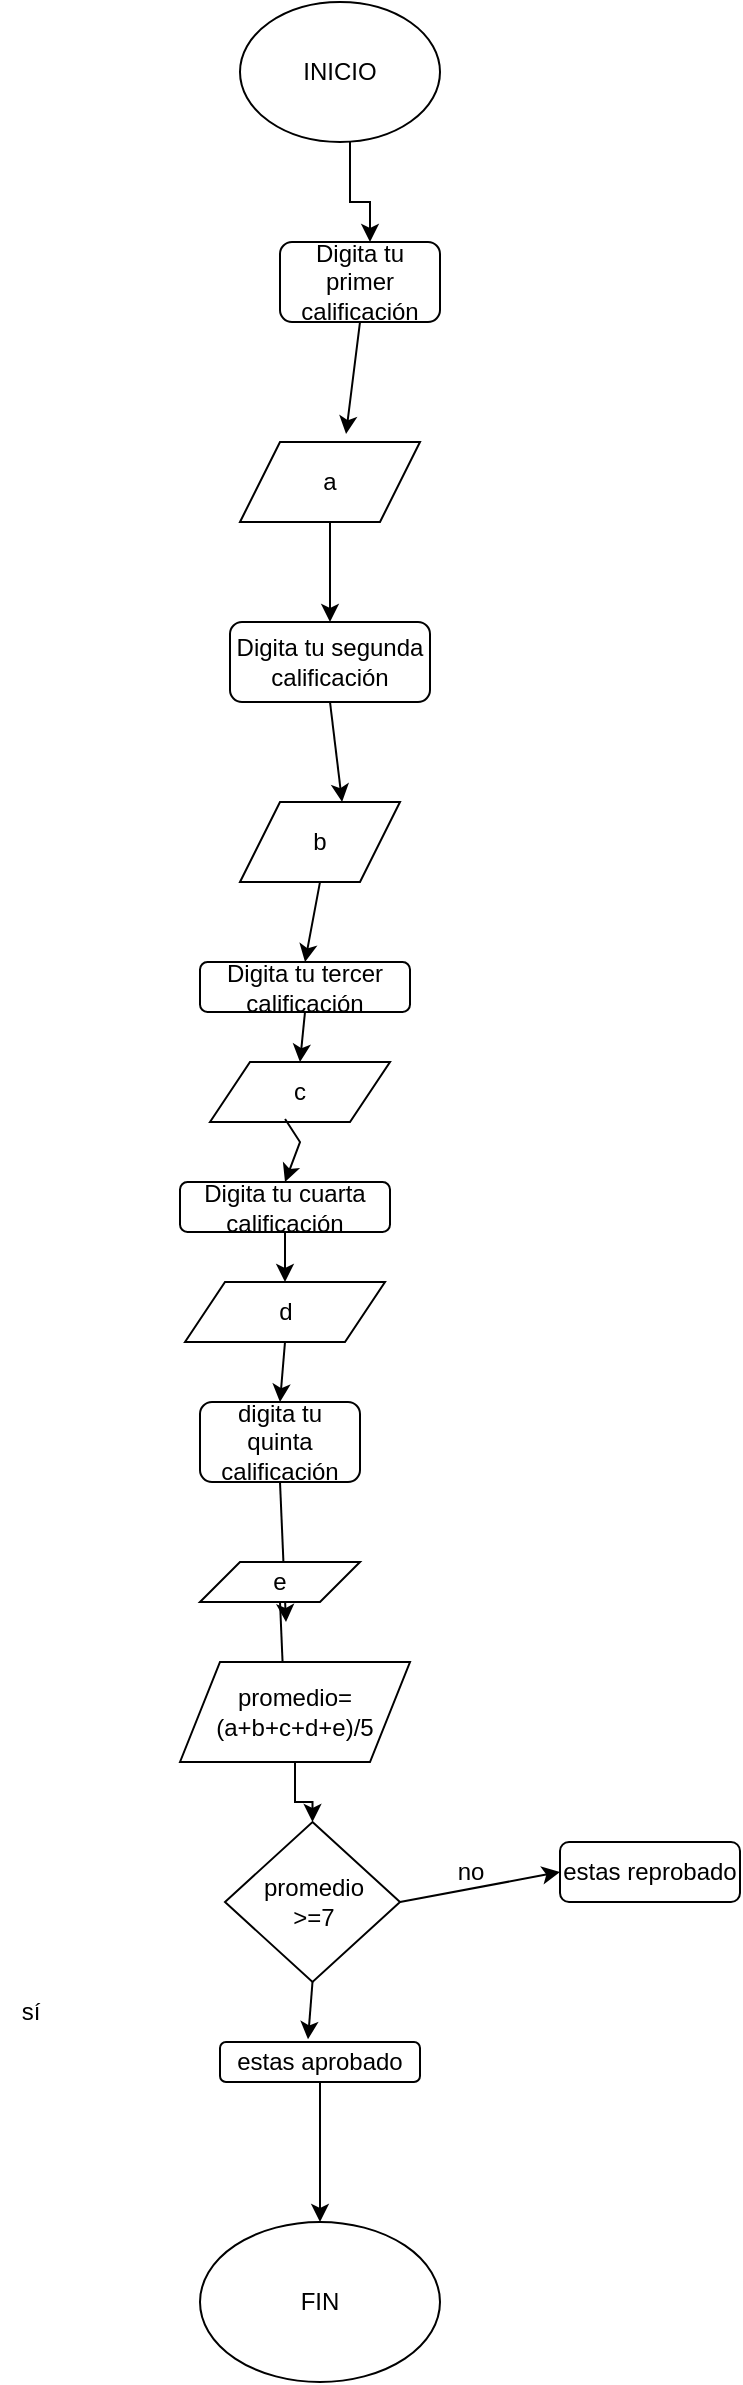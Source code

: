 <mxfile version="22.0.4" type="github" pages="3">
  <diagram id="C5RBs43oDa-KdzZeNtuy" name="Page-1">
    <mxGraphModel dx="832" dy="473" grid="1" gridSize="10" guides="1" tooltips="1" connect="1" arrows="1" fold="1" page="1" pageScale="1" pageWidth="827" pageHeight="1169" math="0" shadow="0">
      <root>
        <mxCell id="WIyWlLk6GJQsqaUBKTNV-0" />
        <mxCell id="WIyWlLk6GJQsqaUBKTNV-1" parent="WIyWlLk6GJQsqaUBKTNV-0" />
        <mxCell id="E42aVix_6HJq_jJcUlz4-3" style="edgeStyle=orthogonalEdgeStyle;rounded=0;orthogonalLoop=1;jettySize=auto;html=1;exitX=0.5;exitY=1;exitDx=0;exitDy=0;" edge="1" parent="WIyWlLk6GJQsqaUBKTNV-1">
          <mxGeometry relative="1" as="geometry">
            <mxPoint x="375" y="130" as="targetPoint" />
            <mxPoint x="365" y="50" as="sourcePoint" />
            <Array as="points">
              <mxPoint x="365" y="110" />
              <mxPoint x="375" y="110" />
            </Array>
          </mxGeometry>
        </mxCell>
        <mxCell id="E42aVix_6HJq_jJcUlz4-2" value="INICIO" style="ellipse;whiteSpace=wrap;html=1;" vertex="1" parent="WIyWlLk6GJQsqaUBKTNV-1">
          <mxGeometry x="310" y="10" width="100" height="70" as="geometry" />
        </mxCell>
        <mxCell id="E42aVix_6HJq_jJcUlz4-4" value="Digita tu primer calificación" style="rounded=1;whiteSpace=wrap;html=1;" vertex="1" parent="WIyWlLk6GJQsqaUBKTNV-1">
          <mxGeometry x="330" y="130" width="80" height="40" as="geometry" />
        </mxCell>
        <mxCell id="E42aVix_6HJq_jJcUlz4-10" value="" style="edgeStyle=none;orthogonalLoop=1;jettySize=auto;html=1;rounded=0;exitX=0.5;exitY=1;exitDx=0;exitDy=0;entryX=0.589;entryY=-0.1;entryDx=0;entryDy=0;entryPerimeter=0;" edge="1" parent="WIyWlLk6GJQsqaUBKTNV-1" source="E42aVix_6HJq_jJcUlz4-4" target="E42aVix_6HJq_jJcUlz4-11">
          <mxGeometry width="100" relative="1" as="geometry">
            <mxPoint x="360" y="270" as="sourcePoint" />
            <mxPoint x="380" y="250" as="targetPoint" />
            <Array as="points" />
          </mxGeometry>
        </mxCell>
        <mxCell id="E42aVix_6HJq_jJcUlz4-11" value="a" style="shape=parallelogram;perimeter=parallelogramPerimeter;whiteSpace=wrap;html=1;fixedSize=1;" vertex="1" parent="WIyWlLk6GJQsqaUBKTNV-1">
          <mxGeometry x="310" y="230" width="90" height="40" as="geometry" />
        </mxCell>
        <mxCell id="E42aVix_6HJq_jJcUlz4-12" value="Digita tu segunda calificación" style="rounded=1;whiteSpace=wrap;html=1;" vertex="1" parent="WIyWlLk6GJQsqaUBKTNV-1">
          <mxGeometry x="305" y="320" width="100" height="40" as="geometry" />
        </mxCell>
        <mxCell id="E42aVix_6HJq_jJcUlz4-14" value="" style="endArrow=classic;html=1;rounded=0;exitX=0.5;exitY=1;exitDx=0;exitDy=0;entryX=0.638;entryY=0;entryDx=0;entryDy=0;entryPerimeter=0;" edge="1" parent="WIyWlLk6GJQsqaUBKTNV-1" source="E42aVix_6HJq_jJcUlz4-12" target="E42aVix_6HJq_jJcUlz4-16">
          <mxGeometry width="50" height="50" relative="1" as="geometry">
            <mxPoint x="400" y="420" as="sourcePoint" />
            <mxPoint x="380" y="450" as="targetPoint" />
          </mxGeometry>
        </mxCell>
        <mxCell id="E42aVix_6HJq_jJcUlz4-15" value="" style="endArrow=classic;html=1;rounded=0;exitX=0.5;exitY=1;exitDx=0;exitDy=0;entryX=0.5;entryY=0;entryDx=0;entryDy=0;" edge="1" parent="WIyWlLk6GJQsqaUBKTNV-1" source="E42aVix_6HJq_jJcUlz4-11" target="E42aVix_6HJq_jJcUlz4-12">
          <mxGeometry width="50" height="50" relative="1" as="geometry">
            <mxPoint x="460" y="350" as="sourcePoint" />
            <mxPoint x="380" y="340" as="targetPoint" />
          </mxGeometry>
        </mxCell>
        <mxCell id="E42aVix_6HJq_jJcUlz4-16" value="b" style="shape=parallelogram;perimeter=parallelogramPerimeter;whiteSpace=wrap;html=1;fixedSize=1;" vertex="1" parent="WIyWlLk6GJQsqaUBKTNV-1">
          <mxGeometry x="310" y="410" width="80" height="40" as="geometry" />
        </mxCell>
        <mxCell id="E42aVix_6HJq_jJcUlz4-17" value="Digita tu tercer calificación" style="rounded=1;whiteSpace=wrap;html=1;" vertex="1" parent="WIyWlLk6GJQsqaUBKTNV-1">
          <mxGeometry x="290" y="490" width="105" height="25" as="geometry" />
        </mxCell>
        <mxCell id="E42aVix_6HJq_jJcUlz4-18" value="" style="endArrow=classic;html=1;rounded=0;entryX=0.5;entryY=0;entryDx=0;entryDy=0;exitX=0.5;exitY=1;exitDx=0;exitDy=0;" edge="1" parent="WIyWlLk6GJQsqaUBKTNV-1" source="E42aVix_6HJq_jJcUlz4-16" target="E42aVix_6HJq_jJcUlz4-17">
          <mxGeometry width="50" height="50" relative="1" as="geometry">
            <mxPoint x="344.5" y="500" as="sourcePoint" />
            <mxPoint x="344.5" y="530" as="targetPoint" />
          </mxGeometry>
        </mxCell>
        <mxCell id="E42aVix_6HJq_jJcUlz4-22" value="" style="endArrow=classic;html=1;rounded=0;exitX=0.5;exitY=1;exitDx=0;exitDy=0;entryX=0.5;entryY=0;entryDx=0;entryDy=0;" edge="1" parent="WIyWlLk6GJQsqaUBKTNV-1" source="E42aVix_6HJq_jJcUlz4-17" target="E42aVix_6HJq_jJcUlz4-25">
          <mxGeometry width="50" height="50" relative="1" as="geometry">
            <mxPoint x="400" y="610" as="sourcePoint" />
            <mxPoint x="340" y="580" as="targetPoint" />
          </mxGeometry>
        </mxCell>
        <mxCell id="E42aVix_6HJq_jJcUlz4-25" value="c" style="shape=parallelogram;perimeter=parallelogramPerimeter;whiteSpace=wrap;html=1;fixedSize=1;" vertex="1" parent="WIyWlLk6GJQsqaUBKTNV-1">
          <mxGeometry x="295" y="540" width="90" height="30" as="geometry" />
        </mxCell>
        <mxCell id="E42aVix_6HJq_jJcUlz4-26" value="Digita tu cuarta calificación" style="rounded=1;whiteSpace=wrap;html=1;" vertex="1" parent="WIyWlLk6GJQsqaUBKTNV-1">
          <mxGeometry x="280" y="600" width="105" height="25" as="geometry" />
        </mxCell>
        <mxCell id="E42aVix_6HJq_jJcUlz4-27" value="" style="endArrow=classic;html=1;rounded=0;exitX=0.417;exitY=0.95;exitDx=0;exitDy=0;exitPerimeter=0;entryX=0.5;entryY=0;entryDx=0;entryDy=0;" edge="1" parent="WIyWlLk6GJQsqaUBKTNV-1" source="E42aVix_6HJq_jJcUlz4-25" target="E42aVix_6HJq_jJcUlz4-26">
          <mxGeometry width="50" height="50" relative="1" as="geometry">
            <mxPoint x="440" y="650" as="sourcePoint" />
            <mxPoint x="440" y="590" as="targetPoint" />
            <Array as="points">
              <mxPoint x="340" y="580" />
            </Array>
          </mxGeometry>
        </mxCell>
        <mxCell id="E42aVix_6HJq_jJcUlz4-29" value="" style="endArrow=classic;html=1;rounded=0;entryX=0.5;entryY=0;entryDx=0;entryDy=0;exitX=0.5;exitY=1;exitDx=0;exitDy=0;" edge="1" parent="WIyWlLk6GJQsqaUBKTNV-1" source="E42aVix_6HJq_jJcUlz4-26" target="E42aVix_6HJq_jJcUlz4-32">
          <mxGeometry width="50" height="50" relative="1" as="geometry">
            <mxPoint x="330" y="665" as="sourcePoint" />
            <mxPoint x="332.5" y="690" as="targetPoint" />
          </mxGeometry>
        </mxCell>
        <mxCell id="E42aVix_6HJq_jJcUlz4-31" value="" style="endArrow=classic;html=1;rounded=0;exitX=0.5;exitY=1;exitDx=0;exitDy=0;entryX=0.5;entryY=0;entryDx=0;entryDy=0;" edge="1" parent="WIyWlLk6GJQsqaUBKTNV-1" source="E42aVix_6HJq_jJcUlz4-32" target="E42aVix_6HJq_jJcUlz4-33">
          <mxGeometry width="50" height="50" relative="1" as="geometry">
            <mxPoint x="332.5" y="720" as="sourcePoint" />
            <mxPoint x="333" y="750" as="targetPoint" />
          </mxGeometry>
        </mxCell>
        <mxCell id="E42aVix_6HJq_jJcUlz4-32" value="d" style="shape=parallelogram;perimeter=parallelogramPerimeter;whiteSpace=wrap;html=1;fixedSize=1;" vertex="1" parent="WIyWlLk6GJQsqaUBKTNV-1">
          <mxGeometry x="282.5" y="650" width="100" height="30" as="geometry" />
        </mxCell>
        <mxCell id="E42aVix_6HJq_jJcUlz4-33" value="digita tu quinta calificación" style="rounded=1;whiteSpace=wrap;html=1;" vertex="1" parent="WIyWlLk6GJQsqaUBKTNV-1">
          <mxGeometry x="290" y="710" width="80" height="40" as="geometry" />
        </mxCell>
        <mxCell id="E42aVix_6HJq_jJcUlz4-34" value="" style="endArrow=classic;html=1;rounded=0;exitX=0.5;exitY=1;exitDx=0;exitDy=0;" edge="1" parent="WIyWlLk6GJQsqaUBKTNV-1" source="E42aVix_6HJq_jJcUlz4-33">
          <mxGeometry width="50" height="50" relative="1" as="geometry">
            <mxPoint x="400" y="660" as="sourcePoint" />
            <mxPoint x="333" y="820" as="targetPoint" />
          </mxGeometry>
        </mxCell>
        <mxCell id="E42aVix_6HJq_jJcUlz4-35" value="e" style="shape=parallelogram;perimeter=parallelogramPerimeter;whiteSpace=wrap;html=1;fixedSize=1;" vertex="1" parent="WIyWlLk6GJQsqaUBKTNV-1">
          <mxGeometry x="290" y="790" width="80" height="20" as="geometry" />
        </mxCell>
        <mxCell id="E42aVix_6HJq_jJcUlz4-36" value="" style="endArrow=classic;html=1;rounded=0;exitX=0.5;exitY=1;exitDx=0;exitDy=0;" edge="1" parent="WIyWlLk6GJQsqaUBKTNV-1" source="E42aVix_6HJq_jJcUlz4-35">
          <mxGeometry width="50" height="50" relative="1" as="geometry">
            <mxPoint x="400" y="1030" as="sourcePoint" />
            <mxPoint x="333" y="880" as="targetPoint" />
          </mxGeometry>
        </mxCell>
        <mxCell id="E42aVix_6HJq_jJcUlz4-39" value="" style="edgeStyle=orthogonalEdgeStyle;rounded=0;orthogonalLoop=1;jettySize=auto;html=1;" edge="1" parent="WIyWlLk6GJQsqaUBKTNV-1" source="E42aVix_6HJq_jJcUlz4-37" target="E42aVix_6HJq_jJcUlz4-38">
          <mxGeometry relative="1" as="geometry" />
        </mxCell>
        <mxCell id="E42aVix_6HJq_jJcUlz4-37" value="promedio=(a+b+c+d+e)/5" style="shape=parallelogram;perimeter=parallelogramPerimeter;whiteSpace=wrap;html=1;fixedSize=1;" vertex="1" parent="WIyWlLk6GJQsqaUBKTNV-1">
          <mxGeometry x="280" y="840" width="115" height="50" as="geometry" />
        </mxCell>
        <mxCell id="E42aVix_6HJq_jJcUlz4-38" value="promedio&lt;br&gt;&amp;gt;=7" style="rhombus;whiteSpace=wrap;html=1;" vertex="1" parent="WIyWlLk6GJQsqaUBKTNV-1">
          <mxGeometry x="302.5" y="920" width="87.5" height="80" as="geometry" />
        </mxCell>
        <mxCell id="E42aVix_6HJq_jJcUlz4-40" value="" style="endArrow=classic;html=1;rounded=0;exitX=0.5;exitY=1;exitDx=0;exitDy=0;entryX=0.44;entryY=-0.067;entryDx=0;entryDy=0;entryPerimeter=0;" edge="1" parent="WIyWlLk6GJQsqaUBKTNV-1" source="E42aVix_6HJq_jJcUlz4-38" target="E42aVix_6HJq_jJcUlz4-42">
          <mxGeometry width="50" height="50" relative="1" as="geometry">
            <mxPoint x="400" y="1110" as="sourcePoint" />
            <mxPoint x="343" y="1100" as="targetPoint" />
          </mxGeometry>
        </mxCell>
        <mxCell id="E42aVix_6HJq_jJcUlz4-41" value="" style="endArrow=classic;html=1;rounded=0;exitX=1;exitY=0.5;exitDx=0;exitDy=0;entryX=0;entryY=0.5;entryDx=0;entryDy=0;" edge="1" parent="WIyWlLk6GJQsqaUBKTNV-1" source="E42aVix_6HJq_jJcUlz4-38" target="E42aVix_6HJq_jJcUlz4-45">
          <mxGeometry width="50" height="50" relative="1" as="geometry">
            <mxPoint x="400" y="1110" as="sourcePoint" />
            <mxPoint x="480" y="1040" as="targetPoint" />
            <Array as="points" />
          </mxGeometry>
        </mxCell>
        <mxCell id="E42aVix_6HJq_jJcUlz4-42" value="estas aprobado" style="rounded=1;whiteSpace=wrap;html=1;" vertex="1" parent="WIyWlLk6GJQsqaUBKTNV-1">
          <mxGeometry x="300" y="1030" width="100" height="20" as="geometry" />
        </mxCell>
        <mxCell id="E42aVix_6HJq_jJcUlz4-43" value="sí" style="text;html=1;align=center;verticalAlign=middle;resizable=0;points=[];autosize=1;strokeColor=none;fillColor=none;" vertex="1" parent="WIyWlLk6GJQsqaUBKTNV-1">
          <mxGeometry x="190" y="1000" width="30" height="30" as="geometry" />
        </mxCell>
        <mxCell id="E42aVix_6HJq_jJcUlz4-44" value="no" style="text;html=1;align=center;verticalAlign=middle;resizable=0;points=[];autosize=1;strokeColor=none;fillColor=none;" vertex="1" parent="WIyWlLk6GJQsqaUBKTNV-1">
          <mxGeometry x="405" y="930" width="40" height="30" as="geometry" />
        </mxCell>
        <mxCell id="E42aVix_6HJq_jJcUlz4-45" value="estas reprobado" style="rounded=1;whiteSpace=wrap;html=1;" vertex="1" parent="WIyWlLk6GJQsqaUBKTNV-1">
          <mxGeometry x="470" y="930" width="90" height="30" as="geometry" />
        </mxCell>
        <mxCell id="E42aVix_6HJq_jJcUlz4-46" value="" style="endArrow=classic;html=1;rounded=0;exitX=0.5;exitY=1;exitDx=0;exitDy=0;entryX=0.5;entryY=0;entryDx=0;entryDy=0;" edge="1" parent="WIyWlLk6GJQsqaUBKTNV-1" source="E42aVix_6HJq_jJcUlz4-42" target="HP7xYGok7EzJyoXFGJgm-0">
          <mxGeometry width="50" height="50" relative="1" as="geometry">
            <mxPoint x="400" y="1110" as="sourcePoint" />
            <mxPoint x="360" y="1100" as="targetPoint" />
            <Array as="points">
              <mxPoint x="350" y="1080" />
            </Array>
          </mxGeometry>
        </mxCell>
        <mxCell id="HP7xYGok7EzJyoXFGJgm-0" value="FIN" style="ellipse;whiteSpace=wrap;html=1;" vertex="1" parent="WIyWlLk6GJQsqaUBKTNV-1">
          <mxGeometry x="290" y="1120" width="120" height="80" as="geometry" />
        </mxCell>
      </root>
    </mxGraphModel>
  </diagram>
  <diagram id="JmmVOke3Itu-Lj39Zwj0" name="Página-2">
    <mxGraphModel dx="832" dy="473" grid="1" gridSize="10" guides="1" tooltips="1" connect="1" arrows="1" fold="1" page="1" pageScale="1" pageWidth="827" pageHeight="1169" math="0" shadow="0">
      <root>
        <mxCell id="0" />
        <mxCell id="1" parent="0" />
        <mxCell id="rlxUiw-dlgR52jeXg3i_-1" value="INICIO" style="ellipse;whiteSpace=wrap;html=1;" vertex="1" parent="1">
          <mxGeometry x="320" y="10" width="120" height="80" as="geometry" />
        </mxCell>
        <mxCell id="rlxUiw-dlgR52jeXg3i_-2" value="" style="endArrow=classic;html=1;rounded=0;exitX=0.5;exitY=1;exitDx=0;exitDy=0;" edge="1" parent="1" source="rlxUiw-dlgR52jeXg3i_-1" target="rlxUiw-dlgR52jeXg3i_-3">
          <mxGeometry width="50" height="50" relative="1" as="geometry">
            <mxPoint x="390" y="250" as="sourcePoint" />
            <mxPoint x="380" y="150" as="targetPoint" />
          </mxGeometry>
        </mxCell>
        <mxCell id="rlxUiw-dlgR52jeXg3i_-3" value="Hola mundo" style="rounded=1;whiteSpace=wrap;html=1;" vertex="1" parent="1">
          <mxGeometry x="320" y="130" width="120" height="60" as="geometry" />
        </mxCell>
        <mxCell id="rlxUiw-dlgR52jeXg3i_-4" value="" style="endArrow=classic;html=1;rounded=0;exitX=0.5;exitY=1;exitDx=0;exitDy=0;entryX=0.5;entryY=0;entryDx=0;entryDy=0;" edge="1" parent="1" source="rlxUiw-dlgR52jeXg3i_-3" target="rlxUiw-dlgR52jeXg3i_-5">
          <mxGeometry width="50" height="50" relative="1" as="geometry">
            <mxPoint x="390" y="250" as="sourcePoint" />
            <mxPoint x="380" y="230" as="targetPoint" />
          </mxGeometry>
        </mxCell>
        <mxCell id="rlxUiw-dlgR52jeXg3i_-5" value="Fin" style="ellipse;whiteSpace=wrap;html=1;" vertex="1" parent="1">
          <mxGeometry x="320" y="250" width="120" height="80" as="geometry" />
        </mxCell>
      </root>
    </mxGraphModel>
  </diagram>
  <diagram id="5ysuDHXHc9Ura4DLyxkt" name="Página-3">
    <mxGraphModel dx="832" dy="473" grid="1" gridSize="10" guides="1" tooltips="1" connect="1" arrows="1" fold="1" page="1" pageScale="1" pageWidth="827" pageHeight="1169" math="0" shadow="0">
      <root>
        <mxCell id="0" />
        <mxCell id="1" parent="0" />
        <mxCell id="RDFGbn82TxvKG6MA0cZy-1" value="Inicio" style="ellipse;whiteSpace=wrap;html=1;" vertex="1" parent="1">
          <mxGeometry x="340" y="10" width="120" height="80" as="geometry" />
        </mxCell>
        <mxCell id="RDFGbn82TxvKG6MA0cZy-2" value="" style="endArrow=classic;html=1;rounded=0;exitX=0.5;exitY=1;exitDx=0;exitDy=0;" edge="1" parent="1" source="RDFGbn82TxvKG6MA0cZy-1" target="RDFGbn82TxvKG6MA0cZy-3">
          <mxGeometry width="50" height="50" relative="1" as="geometry">
            <mxPoint x="390" y="120" as="sourcePoint" />
            <mxPoint x="400" y="130" as="targetPoint" />
          </mxGeometry>
        </mxCell>
        <mxCell id="RDFGbn82TxvKG6MA0cZy-3" value="Nombre:Carlos Fernando Yol Hernandez" style="rounded=1;whiteSpace=wrap;html=1;" vertex="1" parent="1">
          <mxGeometry x="340" y="130" width="120" height="60" as="geometry" />
        </mxCell>
        <mxCell id="RDFGbn82TxvKG6MA0cZy-4" value="" style="endArrow=classic;html=1;rounded=0;exitX=0.5;exitY=1;exitDx=0;exitDy=0;entryX=0.5;entryY=0;entryDx=0;entryDy=0;" edge="1" parent="1" source="RDFGbn82TxvKG6MA0cZy-3" target="RDFGbn82TxvKG6MA0cZy-5">
          <mxGeometry width="50" height="50" relative="1" as="geometry">
            <mxPoint x="390" y="270" as="sourcePoint" />
            <mxPoint x="400" y="230" as="targetPoint" />
          </mxGeometry>
        </mxCell>
        <mxCell id="RDFGbn82TxvKG6MA0cZy-5" value="Edad:16" style="rounded=1;whiteSpace=wrap;html=1;" vertex="1" parent="1">
          <mxGeometry x="340" y="220" width="120" height="60" as="geometry" />
        </mxCell>
        <mxCell id="RDFGbn82TxvKG6MA0cZy-6" value="" style="endArrow=classic;html=1;rounded=0;exitX=0.5;exitY=1;exitDx=0;exitDy=0;entryX=0.5;entryY=0;entryDx=0;entryDy=0;" edge="1" parent="1" source="RDFGbn82TxvKG6MA0cZy-5" target="RDFGbn82TxvKG6MA0cZy-7">
          <mxGeometry width="50" height="50" relative="1" as="geometry">
            <mxPoint x="390" y="350" as="sourcePoint" />
            <mxPoint x="400" y="310" as="targetPoint" />
          </mxGeometry>
        </mxCell>
        <mxCell id="RDFGbn82TxvKG6MA0cZy-7" value="Correo:cyol2422@conalepmex.edu.mx" style="rounded=1;whiteSpace=wrap;html=1;" vertex="1" parent="1">
          <mxGeometry x="290" y="310" width="220" height="60" as="geometry" />
        </mxCell>
        <mxCell id="RDFGbn82TxvKG6MA0cZy-8" value="" style="endArrow=classic;html=1;rounded=0;exitX=0.5;exitY=1;exitDx=0;exitDy=0;entryX=0.5;entryY=0;entryDx=0;entryDy=0;" edge="1" parent="1" source="RDFGbn82TxvKG6MA0cZy-7" target="RDFGbn82TxvKG6MA0cZy-9">
          <mxGeometry width="50" height="50" relative="1" as="geometry">
            <mxPoint x="389" y="470" as="sourcePoint" />
            <mxPoint x="400" y="410" as="targetPoint" />
          </mxGeometry>
        </mxCell>
        <mxCell id="RDFGbn82TxvKG6MA0cZy-9" value="Carrera:Profesional Tecnico Bachiller en informatica" style="rounded=1;whiteSpace=wrap;html=1;" vertex="1" parent="1">
          <mxGeometry x="340" y="390" width="120" height="60" as="geometry" />
        </mxCell>
        <mxCell id="RDFGbn82TxvKG6MA0cZy-10" value="" style="endArrow=classic;html=1;rounded=0;exitX=0.5;exitY=1;exitDx=0;exitDy=0;" edge="1" parent="1" source="RDFGbn82TxvKG6MA0cZy-9" target="RDFGbn82TxvKG6MA0cZy-11">
          <mxGeometry width="50" height="50" relative="1" as="geometry">
            <mxPoint x="430" y="500" as="sourcePoint" />
            <mxPoint x="400" y="490" as="targetPoint" />
            <Array as="points">
              <mxPoint x="400" y="480" />
            </Array>
          </mxGeometry>
        </mxCell>
        <mxCell id="RDFGbn82TxvKG6MA0cZy-11" value="Modulo:Programacion basica" style="rounded=1;whiteSpace=wrap;html=1;" vertex="1" parent="1">
          <mxGeometry x="340" y="490" width="120" height="60" as="geometry" />
        </mxCell>
        <mxCell id="qOAUWdylt3MuciwlueZx-1" value="" style="endArrow=classic;html=1;rounded=0;exitX=0.5;exitY=1;exitDx=0;exitDy=0;entryX=0.5;entryY=0;entryDx=0;entryDy=0;" edge="1" parent="1" source="RDFGbn82TxvKG6MA0cZy-11" target="qOAUWdylt3MuciwlueZx-2">
          <mxGeometry width="50" height="50" relative="1" as="geometry">
            <mxPoint x="389" y="620" as="sourcePoint" />
            <mxPoint x="400" y="590" as="targetPoint" />
            <Array as="points">
              <mxPoint x="400" y="590" />
            </Array>
          </mxGeometry>
        </mxCell>
        <mxCell id="qOAUWdylt3MuciwlueZx-2" value="FIN" style="ellipse;whiteSpace=wrap;html=1;" vertex="1" parent="1">
          <mxGeometry x="340" y="620" width="120" height="80" as="geometry" />
        </mxCell>
      </root>
    </mxGraphModel>
  </diagram>
</mxfile>
